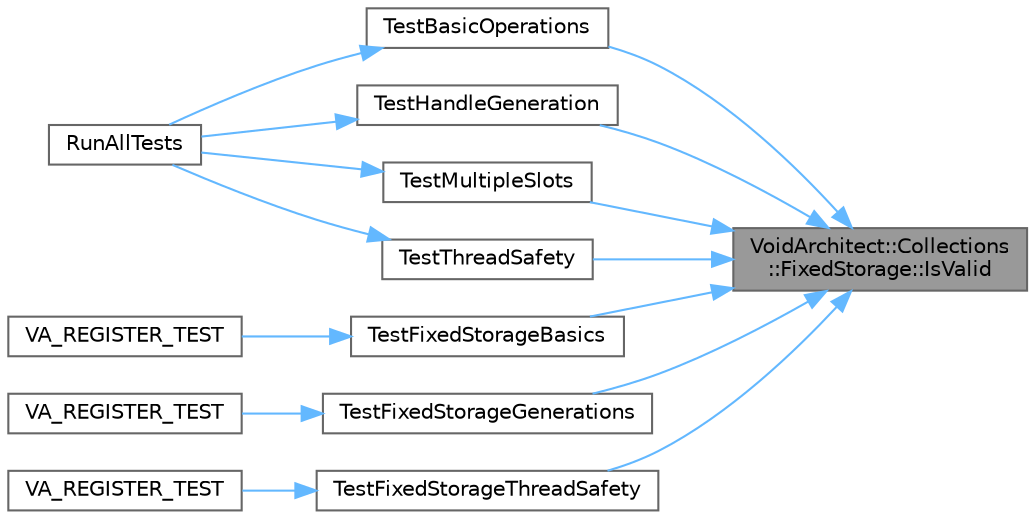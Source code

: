 digraph "VoidArchitect::Collections::FixedStorage::IsValid"
{
 // LATEX_PDF_SIZE
  bgcolor="transparent";
  edge [fontname=Helvetica,fontsize=10,labelfontname=Helvetica,labelfontsize=10];
  node [fontname=Helvetica,fontsize=10,shape=box,height=0.2,width=0.4];
  rankdir="RL";
  Node1 [id="Node000001",label="VoidArchitect::Collections\l::FixedStorage::IsValid",height=0.2,width=0.4,color="gray40", fillcolor="grey60", style="filled", fontcolor="black",tooltip="Check if handle references a valid object."];
  Node1 -> Node2 [id="edge1_Node000001_Node000002",dir="back",color="steelblue1",style="solid",tooltip=" "];
  Node2 [id="Node000002",label="TestBasicOperations",height=0.2,width=0.4,color="grey40", fillcolor="white", style="filled",URL="$_tests_8cpp.html#a3b37debd5d1b3db3bf6fd537398b310f",tooltip="Test basic allocation and access."];
  Node2 -> Node3 [id="edge2_Node000002_Node000003",dir="back",color="steelblue1",style="solid",tooltip=" "];
  Node3 [id="Node000003",label="RunAllTests",height=0.2,width=0.4,color="grey40", fillcolor="white", style="filled",URL="$_tests_8cpp.html#ae0ca194f6b730e168850ce3179ad4f63",tooltip="Run all validation tests."];
  Node1 -> Node4 [id="edge3_Node000001_Node000004",dir="back",color="steelblue1",style="solid",tooltip=" "];
  Node4 [id="Node000004",label="TestFixedStorageBasics",height=0.2,width=0.4,color="grey40", fillcolor="white", style="filled",URL="$_fixed_storage_tests_8cpp.html#a1990d785967c245a0c198ad78a50f427",tooltip="Test basic FixedStorage operations."];
  Node4 -> Node5 [id="edge4_Node000004_Node000005",dir="back",color="steelblue1",style="solid",tooltip=" "];
  Node5 [id="Node000005",label="VA_REGISTER_TEST",height=0.2,width=0.4,color="grey40", fillcolor="white", style="filled",URL="$_fixed_storage_tests_8cpp.html#a3fe705e9f8c2babdc06f57260eedac86",tooltip=" "];
  Node1 -> Node6 [id="edge5_Node000001_Node000006",dir="back",color="steelblue1",style="solid",tooltip=" "];
  Node6 [id="Node000006",label="TestFixedStorageGenerations",height=0.2,width=0.4,color="grey40", fillcolor="white", style="filled",URL="$_fixed_storage_tests_8cpp.html#a925360b2e40a579b247d321db7d07941",tooltip="Test handle generation and ABA prevention."];
  Node6 -> Node7 [id="edge6_Node000006_Node000007",dir="back",color="steelblue1",style="solid",tooltip=" "];
  Node7 [id="Node000007",label="VA_REGISTER_TEST",height=0.2,width=0.4,color="grey40", fillcolor="white", style="filled",URL="$_fixed_storage_tests_8cpp.html#ad9be0a5b946da2aa81b697961b973038",tooltip=" "];
  Node1 -> Node8 [id="edge7_Node000001_Node000008",dir="back",color="steelblue1",style="solid",tooltip=" "];
  Node8 [id="Node000008",label="TestFixedStorageThreadSafety",height=0.2,width=0.4,color="grey40", fillcolor="white", style="filled",URL="$_fixed_storage_tests_8cpp.html#a0b00e579555b55a9635f62cd07b8308f",tooltip="Test thread safety with concurrent operations."];
  Node8 -> Node9 [id="edge8_Node000008_Node000009",dir="back",color="steelblue1",style="solid",tooltip=" "];
  Node9 [id="Node000009",label="VA_REGISTER_TEST",height=0.2,width=0.4,color="grey40", fillcolor="white", style="filled",URL="$_fixed_storage_tests_8cpp.html#aa3327ea267c9ffa895c160f916c0cefc",tooltip=" "];
  Node1 -> Node10 [id="edge9_Node000001_Node000010",dir="back",color="steelblue1",style="solid",tooltip=" "];
  Node10 [id="Node000010",label="TestHandleGeneration",height=0.2,width=0.4,color="grey40", fillcolor="white", style="filled",URL="$_tests_8cpp.html#af3d3ae72d181366ff0cca7dc27106d7f",tooltip="Test handle generation and ABA prevention."];
  Node10 -> Node3 [id="edge10_Node000010_Node000003",dir="back",color="steelblue1",style="solid",tooltip=" "];
  Node1 -> Node11 [id="edge11_Node000001_Node000011",dir="back",color="steelblue1",style="solid",tooltip=" "];
  Node11 [id="Node000011",label="TestMultipleSlots",height=0.2,width=0.4,color="grey40", fillcolor="white", style="filled",URL="$_tests_8cpp.html#a82a2fbc0598de9a6ca78f276c49e8d24",tooltip="Test multiple slot allocation and generation tracking."];
  Node11 -> Node3 [id="edge12_Node000011_Node000003",dir="back",color="steelblue1",style="solid",tooltip=" "];
  Node1 -> Node12 [id="edge13_Node000001_Node000012",dir="back",color="steelblue1",style="solid",tooltip=" "];
  Node12 [id="Node000012",label="TestThreadSafety",height=0.2,width=0.4,color="grey40", fillcolor="white", style="filled",URL="$_tests_8cpp.html#ae1041a05860256d48f5056e22e14cc95",tooltip="Test thread safety with concurrent allocations."];
  Node12 -> Node3 [id="edge14_Node000012_Node000003",dir="back",color="steelblue1",style="solid",tooltip=" "];
}
